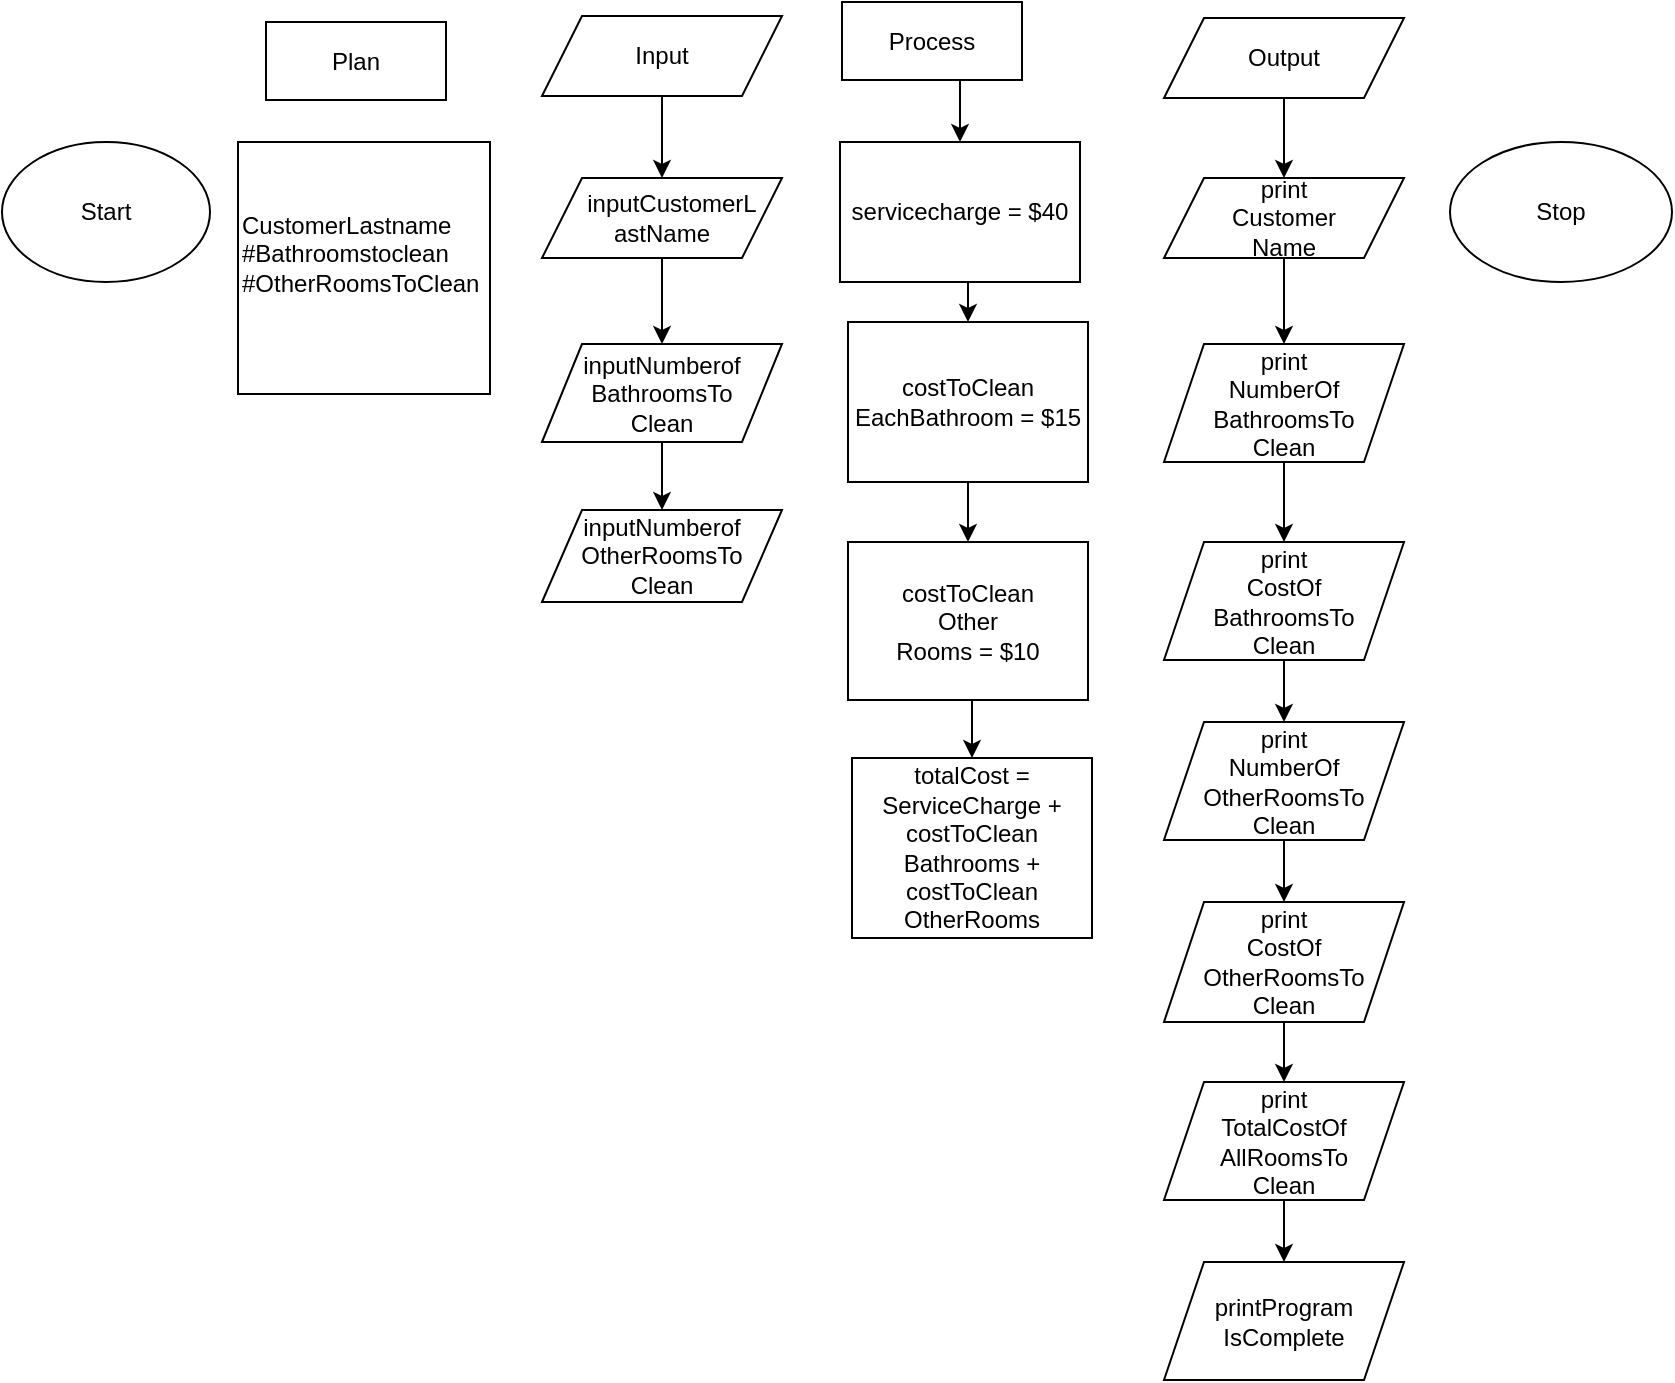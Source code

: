 <mxfile version="24.7.8">
  <diagram name="Page-1" id="nYRZ3kaHpsnXC5sWInqd">
    <mxGraphModel dx="530" dy="606" grid="1" gridSize="10" guides="1" tooltips="1" connect="1" arrows="1" fold="1" page="1" pageScale="1" pageWidth="850" pageHeight="1100" math="0" shadow="0">
      <root>
        <mxCell id="0" />
        <mxCell id="1" parent="0" />
        <mxCell id="lHKm8etOPAzbKyVX3uG3-1" value="Stop" style="ellipse;whiteSpace=wrap;html=1;" parent="1" vertex="1">
          <mxGeometry x="730" y="160" width="111" height="70" as="geometry" />
        </mxCell>
        <mxCell id="lHKm8etOPAzbKyVX3uG3-2" value="Start" style="ellipse;whiteSpace=wrap;html=1;" parent="1" vertex="1">
          <mxGeometry x="6" y="160" width="104" height="70" as="geometry" />
        </mxCell>
        <mxCell id="lHKm8etOPAzbKyVX3uG3-5" value="Plan" style="rounded=0;whiteSpace=wrap;html=1;" parent="1" vertex="1">
          <mxGeometry x="138" y="100" width="90" height="39" as="geometry" />
        </mxCell>
        <mxCell id="lHKm8etOPAzbKyVX3uG3-25" style="edgeStyle=orthogonalEdgeStyle;rounded=0;orthogonalLoop=1;jettySize=auto;html=1;exitX=0.5;exitY=1;exitDx=0;exitDy=0;entryX=0.5;entryY=0;entryDx=0;entryDy=0;" parent="1" source="lHKm8etOPAzbKyVX3uG3-6" target="lHKm8etOPAzbKyVX3uG3-24" edge="1">
          <mxGeometry relative="1" as="geometry" />
        </mxCell>
        <mxCell id="lHKm8etOPAzbKyVX3uG3-6" value="Process" style="rounded=0;whiteSpace=wrap;html=1;" parent="1" vertex="1">
          <mxGeometry x="426" y="90" width="90" height="39" as="geometry" />
        </mxCell>
        <mxCell id="lHKm8etOPAzbKyVX3uG3-17" style="edgeStyle=orthogonalEdgeStyle;rounded=0;orthogonalLoop=1;jettySize=auto;html=1;exitX=0.5;exitY=1;exitDx=0;exitDy=0;entryX=0.5;entryY=0;entryDx=0;entryDy=0;" parent="1" source="lHKm8etOPAzbKyVX3uG3-8" target="lHKm8etOPAzbKyVX3uG3-14" edge="1">
          <mxGeometry relative="1" as="geometry" />
        </mxCell>
        <mxCell id="lHKm8etOPAzbKyVX3uG3-8" value="Input" style="shape=parallelogram;perimeter=parallelogramPerimeter;whiteSpace=wrap;html=1;fixedSize=1;" parent="1" vertex="1">
          <mxGeometry x="276" y="97" width="120" height="40" as="geometry" />
        </mxCell>
        <mxCell id="lHKm8etOPAzbKyVX3uG3-33" style="edgeStyle=orthogonalEdgeStyle;rounded=0;orthogonalLoop=1;jettySize=auto;html=1;exitX=0.5;exitY=1;exitDx=0;exitDy=0;entryX=0.5;entryY=0;entryDx=0;entryDy=0;" parent="1" source="lHKm8etOPAzbKyVX3uG3-9" target="lHKm8etOPAzbKyVX3uG3-29" edge="1">
          <mxGeometry relative="1" as="geometry" />
        </mxCell>
        <mxCell id="lHKm8etOPAzbKyVX3uG3-9" value="Output" style="shape=parallelogram;perimeter=parallelogramPerimeter;whiteSpace=wrap;html=1;fixedSize=1;" parent="1" vertex="1">
          <mxGeometry x="587" y="98" width="120" height="40" as="geometry" />
        </mxCell>
        <mxCell id="lHKm8etOPAzbKyVX3uG3-11" value="CustomerLastname&lt;div&gt;#Bathroomstoclean&lt;/div&gt;&lt;div&gt;#OtherRoomsToClean&lt;/div&gt;&lt;div&gt;&lt;br&gt;&lt;/div&gt;" style="whiteSpace=wrap;html=1;aspect=fixed;align=left;" parent="1" vertex="1">
          <mxGeometry x="124" y="160" width="126" height="126" as="geometry" />
        </mxCell>
        <mxCell id="lHKm8etOPAzbKyVX3uG3-16" value="" style="edgeStyle=orthogonalEdgeStyle;rounded=0;orthogonalLoop=1;jettySize=auto;html=1;" parent="1" source="lHKm8etOPAzbKyVX3uG3-14" target="lHKm8etOPAzbKyVX3uG3-15" edge="1">
          <mxGeometry relative="1" as="geometry" />
        </mxCell>
        <mxCell id="lHKm8etOPAzbKyVX3uG3-14" value="&lt;div&gt;&lt;br&gt;&lt;/div&gt;&amp;nbsp; &amp;nbsp;inputCustomerL&lt;div&gt;astName&lt;div&gt;&lt;br&gt;&lt;/div&gt;&lt;/div&gt;" style="shape=parallelogram;perimeter=parallelogramPerimeter;whiteSpace=wrap;html=1;fixedSize=1;" parent="1" vertex="1">
          <mxGeometry x="276" y="178" width="120" height="40" as="geometry" />
        </mxCell>
        <mxCell id="lHKm8etOPAzbKyVX3uG3-23" style="edgeStyle=orthogonalEdgeStyle;rounded=0;orthogonalLoop=1;jettySize=auto;html=1;exitX=0.5;exitY=1;exitDx=0;exitDy=0;entryX=0.5;entryY=0;entryDx=0;entryDy=0;" parent="1" source="lHKm8etOPAzbKyVX3uG3-15" target="lHKm8etOPAzbKyVX3uG3-18" edge="1">
          <mxGeometry relative="1" as="geometry" />
        </mxCell>
        <mxCell id="lHKm8etOPAzbKyVX3uG3-15" value="&lt;div&gt;&lt;br&gt;&lt;/div&gt;&lt;div&gt;&lt;div&gt;inputNumberof&lt;/div&gt;&lt;div&gt;BathroomsTo&lt;/div&gt;&lt;div&gt;Clean&lt;/div&gt;&lt;div&gt;&lt;br&gt;&lt;/div&gt;&lt;/div&gt;" style="shape=parallelogram;perimeter=parallelogramPerimeter;whiteSpace=wrap;html=1;fixedSize=1;" parent="1" vertex="1">
          <mxGeometry x="276" y="261" width="120" height="49" as="geometry" />
        </mxCell>
        <mxCell id="lHKm8etOPAzbKyVX3uG3-18" value="&lt;div&gt;&lt;span style=&quot;background-color: initial;&quot;&gt;inputNumberof&lt;/span&gt;&lt;br&gt;&lt;/div&gt;&lt;div&gt;&lt;div&gt;OtherRoomsTo&lt;/div&gt;&lt;div&gt;Clean&lt;/div&gt;&lt;/div&gt;" style="shape=parallelogram;perimeter=parallelogramPerimeter;whiteSpace=wrap;html=1;fixedSize=1;" parent="1" vertex="1">
          <mxGeometry x="276" y="344" width="120" height="46" as="geometry" />
        </mxCell>
        <mxCell id="lHKm8etOPAzbKyVX3uG3-46" style="edgeStyle=orthogonalEdgeStyle;rounded=0;orthogonalLoop=1;jettySize=auto;html=1;exitX=0.5;exitY=1;exitDx=0;exitDy=0;entryX=0.5;entryY=0;entryDx=0;entryDy=0;" parent="1" source="lHKm8etOPAzbKyVX3uG3-24" target="lHKm8etOPAzbKyVX3uG3-45" edge="1">
          <mxGeometry relative="1" as="geometry" />
        </mxCell>
        <mxCell id="lHKm8etOPAzbKyVX3uG3-24" value="servicecharge = $40" style="rounded=0;whiteSpace=wrap;html=1;" parent="1" vertex="1">
          <mxGeometry x="425" y="160" width="120" height="70" as="geometry" />
        </mxCell>
        <mxCell id="TvsNB58-NHMxZF3t1qE1-5" style="edgeStyle=orthogonalEdgeStyle;rounded=0;orthogonalLoop=1;jettySize=auto;html=1;exitX=0.5;exitY=1;exitDx=0;exitDy=0;entryX=0.5;entryY=0;entryDx=0;entryDy=0;" parent="1" source="lHKm8etOPAzbKyVX3uG3-29" target="lHKm8etOPAzbKyVX3uG3-31" edge="1">
          <mxGeometry relative="1" as="geometry" />
        </mxCell>
        <mxCell id="lHKm8etOPAzbKyVX3uG3-29" value="print&lt;div&gt;Customer&lt;/div&gt;&lt;div&gt;Name&lt;/div&gt;" style="shape=parallelogram;perimeter=parallelogramPerimeter;whiteSpace=wrap;html=1;fixedSize=1;" parent="1" vertex="1">
          <mxGeometry x="587" y="178" width="120" height="40" as="geometry" />
        </mxCell>
        <mxCell id="lHKm8etOPAzbKyVX3uG3-35" style="edgeStyle=orthogonalEdgeStyle;rounded=0;orthogonalLoop=1;jettySize=auto;html=1;exitX=0.5;exitY=1;exitDx=0;exitDy=0;entryX=0.5;entryY=0;entryDx=0;entryDy=0;" parent="1" source="lHKm8etOPAzbKyVX3uG3-31" target="lHKm8etOPAzbKyVX3uG3-32" edge="1">
          <mxGeometry relative="1" as="geometry" />
        </mxCell>
        <mxCell id="lHKm8etOPAzbKyVX3uG3-31" value="print&lt;div&gt;NumberOf&lt;/div&gt;&lt;div&gt;BathroomsTo&lt;/div&gt;&lt;div&gt;Clean&lt;/div&gt;" style="shape=parallelogram;perimeter=parallelogramPerimeter;whiteSpace=wrap;html=1;fixedSize=1;" parent="1" vertex="1">
          <mxGeometry x="587" y="261" width="120" height="59" as="geometry" />
        </mxCell>
        <mxCell id="lHKm8etOPAzbKyVX3uG3-37" style="edgeStyle=orthogonalEdgeStyle;rounded=0;orthogonalLoop=1;jettySize=auto;html=1;exitX=0.5;exitY=1;exitDx=0;exitDy=0;entryX=0.5;entryY=0;entryDx=0;entryDy=0;" parent="1" source="lHKm8etOPAzbKyVX3uG3-32" target="lHKm8etOPAzbKyVX3uG3-36" edge="1">
          <mxGeometry relative="1" as="geometry" />
        </mxCell>
        <mxCell id="lHKm8etOPAzbKyVX3uG3-32" value="print&lt;div&gt;CostOf&lt;/div&gt;&lt;div&gt;BathroomsTo&lt;/div&gt;&lt;div&gt;Clean&lt;/div&gt;" style="shape=parallelogram;perimeter=parallelogramPerimeter;whiteSpace=wrap;html=1;fixedSize=1;" parent="1" vertex="1">
          <mxGeometry x="587" y="360" width="120" height="59" as="geometry" />
        </mxCell>
        <mxCell id="lHKm8etOPAzbKyVX3uG3-39" style="edgeStyle=orthogonalEdgeStyle;rounded=0;orthogonalLoop=1;jettySize=auto;html=1;exitX=0.5;exitY=1;exitDx=0;exitDy=0;entryX=0.5;entryY=0;entryDx=0;entryDy=0;" parent="1" source="lHKm8etOPAzbKyVX3uG3-36" target="lHKm8etOPAzbKyVX3uG3-38" edge="1">
          <mxGeometry relative="1" as="geometry" />
        </mxCell>
        <mxCell id="lHKm8etOPAzbKyVX3uG3-36" value="print&lt;div&gt;NumberOf&lt;/div&gt;&lt;div&gt;OtherRoomsTo&lt;/div&gt;&lt;div&gt;Clean&lt;/div&gt;" style="shape=parallelogram;perimeter=parallelogramPerimeter;whiteSpace=wrap;html=1;fixedSize=1;" parent="1" vertex="1">
          <mxGeometry x="587" y="450" width="120" height="59" as="geometry" />
        </mxCell>
        <mxCell id="lHKm8etOPAzbKyVX3uG3-42" style="edgeStyle=orthogonalEdgeStyle;rounded=0;orthogonalLoop=1;jettySize=auto;html=1;exitX=0.5;exitY=1;exitDx=0;exitDy=0;" parent="1" source="lHKm8etOPAzbKyVX3uG3-38" target="lHKm8etOPAzbKyVX3uG3-40" edge="1">
          <mxGeometry relative="1" as="geometry" />
        </mxCell>
        <mxCell id="lHKm8etOPAzbKyVX3uG3-38" value="print&lt;div&gt;CostOf&lt;/div&gt;&lt;div&gt;OtherRoomsTo&lt;/div&gt;&lt;div&gt;Clean&lt;/div&gt;" style="shape=parallelogram;perimeter=parallelogramPerimeter;whiteSpace=wrap;html=1;fixedSize=1;" parent="1" vertex="1">
          <mxGeometry x="587" y="540" width="120" height="60" as="geometry" />
        </mxCell>
        <mxCell id="lHKm8etOPAzbKyVX3uG3-44" style="edgeStyle=orthogonalEdgeStyle;rounded=0;orthogonalLoop=1;jettySize=auto;html=1;exitX=0.5;exitY=1;exitDx=0;exitDy=0;entryX=0.5;entryY=0;entryDx=0;entryDy=0;" parent="1" source="lHKm8etOPAzbKyVX3uG3-40" target="lHKm8etOPAzbKyVX3uG3-43" edge="1">
          <mxGeometry relative="1" as="geometry" />
        </mxCell>
        <mxCell id="lHKm8etOPAzbKyVX3uG3-40" value="print&lt;div&gt;TotalCostOf&lt;/div&gt;&lt;div&gt;AllRoomsTo&lt;/div&gt;&lt;div&gt;Clean&lt;/div&gt;" style="shape=parallelogram;perimeter=parallelogramPerimeter;whiteSpace=wrap;html=1;fixedSize=1;" parent="1" vertex="1">
          <mxGeometry x="587" y="630" width="120" height="59" as="geometry" />
        </mxCell>
        <mxCell id="lHKm8etOPAzbKyVX3uG3-43" value="printProgram&lt;div&gt;IsComplete&lt;/div&gt;" style="shape=parallelogram;perimeter=parallelogramPerimeter;whiteSpace=wrap;html=1;fixedSize=1;" parent="1" vertex="1">
          <mxGeometry x="587" y="720" width="120" height="59" as="geometry" />
        </mxCell>
        <mxCell id="lHKm8etOPAzbKyVX3uG3-48" style="edgeStyle=orthogonalEdgeStyle;rounded=0;orthogonalLoop=1;jettySize=auto;html=1;exitX=0.5;exitY=1;exitDx=0;exitDy=0;entryX=0.5;entryY=0;entryDx=0;entryDy=0;" parent="1" source="lHKm8etOPAzbKyVX3uG3-45" target="lHKm8etOPAzbKyVX3uG3-47" edge="1">
          <mxGeometry relative="1" as="geometry" />
        </mxCell>
        <mxCell id="lHKm8etOPAzbKyVX3uG3-45" value="costToClean&lt;div&gt;EachB&lt;span style=&quot;background-color: initial;&quot;&gt;athroom =&amp;nbsp;&lt;/span&gt;&lt;span style=&quot;background-color: initial;&quot;&gt;$15&lt;/span&gt;&lt;/div&gt;" style="rounded=0;whiteSpace=wrap;html=1;" parent="1" vertex="1">
          <mxGeometry x="429" y="250" width="120" height="80" as="geometry" />
        </mxCell>
        <mxCell id="lHKm8etOPAzbKyVX3uG3-50" style="edgeStyle=orthogonalEdgeStyle;rounded=0;orthogonalLoop=1;jettySize=auto;html=1;exitX=0.5;exitY=1;exitDx=0;exitDy=0;entryX=0.5;entryY=0;entryDx=0;entryDy=0;" parent="1" source="lHKm8etOPAzbKyVX3uG3-47" target="lHKm8etOPAzbKyVX3uG3-49" edge="1">
          <mxGeometry relative="1" as="geometry" />
        </mxCell>
        <mxCell id="lHKm8etOPAzbKyVX3uG3-47" value="costToClean&lt;div&gt;Other&lt;div&gt;Rooms = $10&lt;/div&gt;&lt;/div&gt;" style="rounded=0;whiteSpace=wrap;html=1;" parent="1" vertex="1">
          <mxGeometry x="429" y="360" width="120" height="79" as="geometry" />
        </mxCell>
        <mxCell id="lHKm8etOPAzbKyVX3uG3-49" value="totalCost = ServiceCharge + costToClean&lt;div&gt;Bathrooms + costToClean&lt;/div&gt;&lt;div&gt;OtherRooms&lt;/div&gt;" style="rounded=0;whiteSpace=wrap;html=1;" parent="1" vertex="1">
          <mxGeometry x="431" y="468" width="120" height="90" as="geometry" />
        </mxCell>
      </root>
    </mxGraphModel>
  </diagram>
</mxfile>
